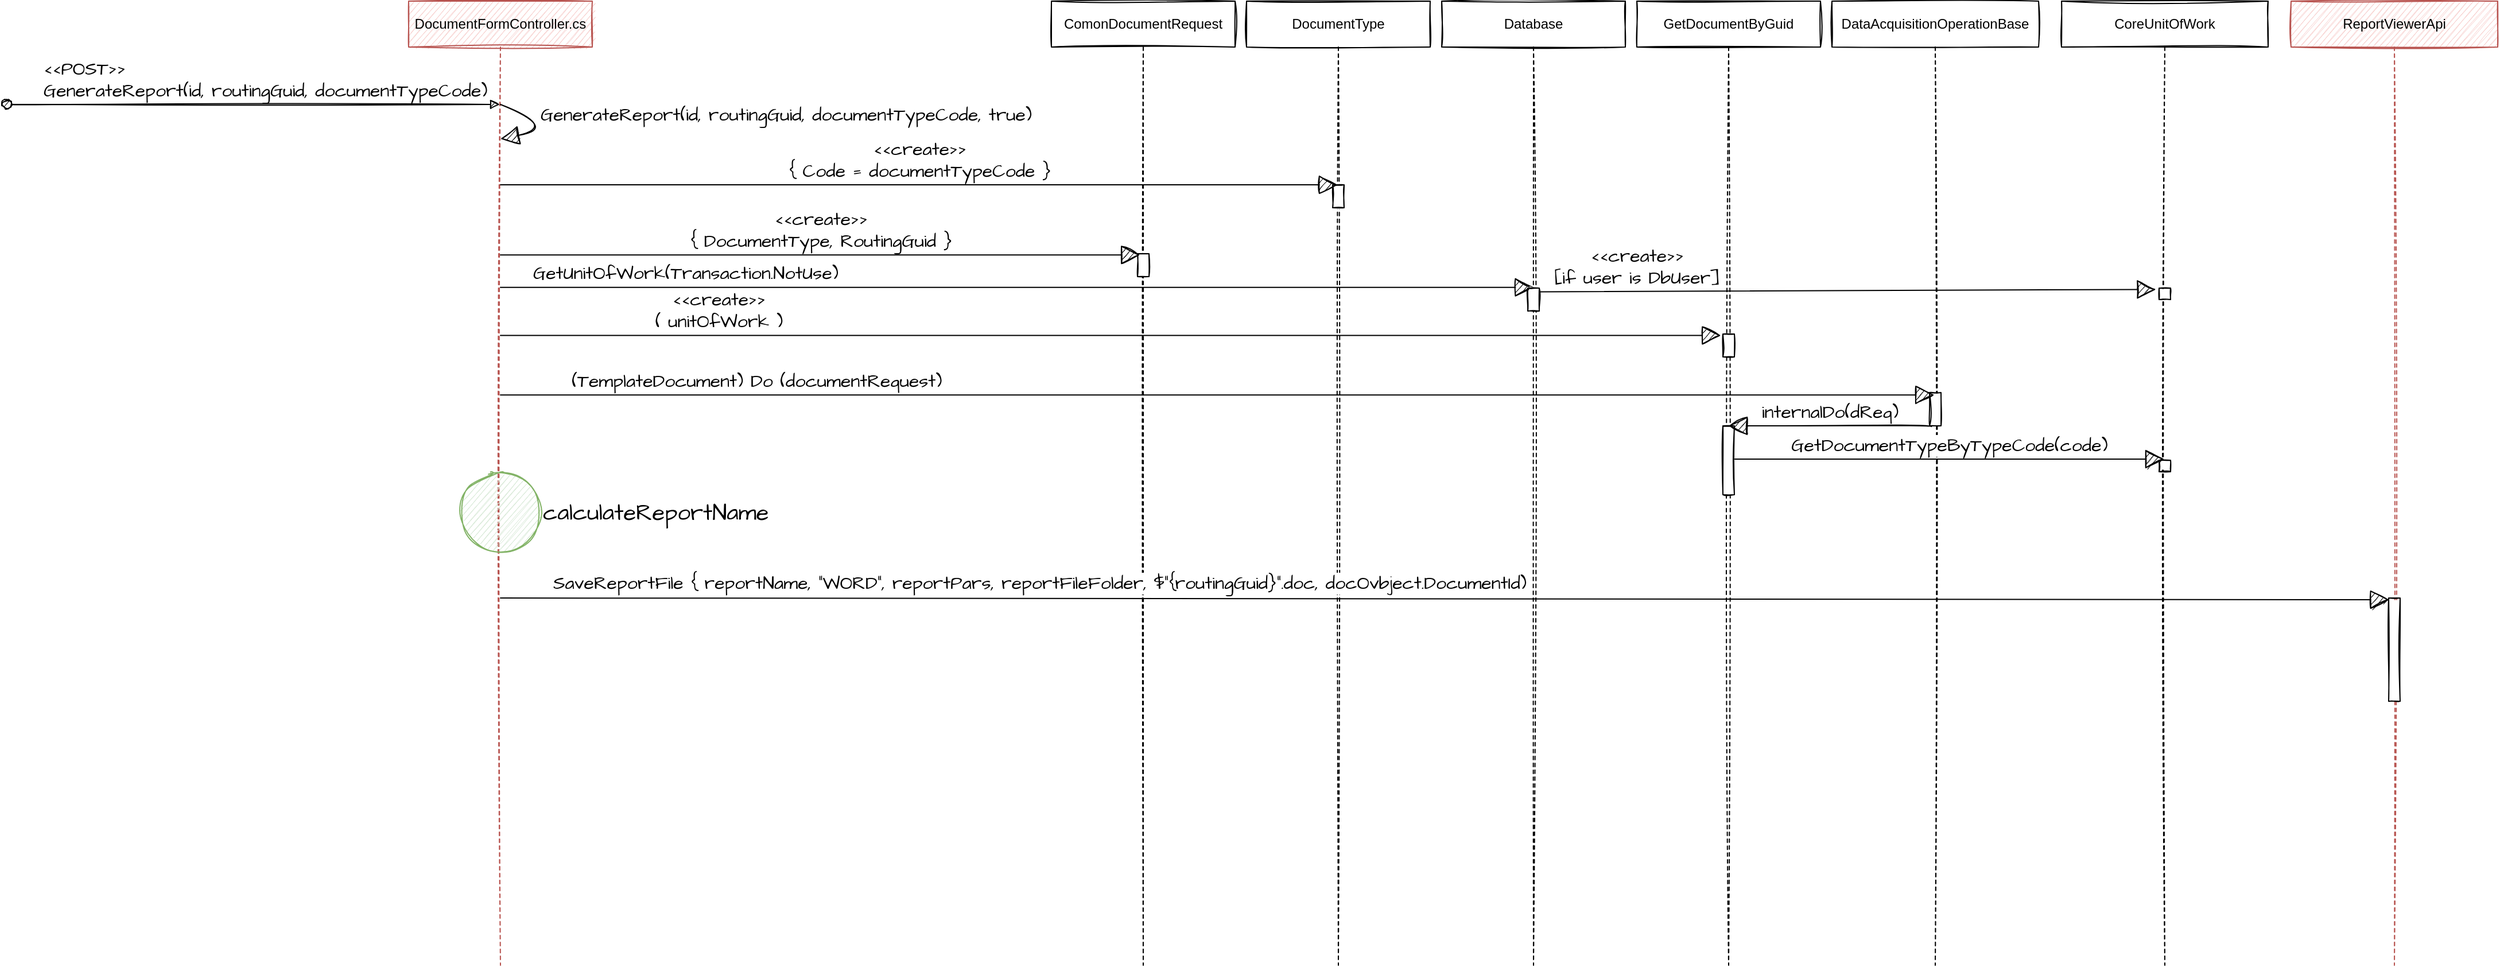 <mxfile version="20.3.0" type="github">
  <diagram id="j9tNzVP-D8R7nncAc0zW" name="Страница 1">
    <mxGraphModel dx="1301" dy="701" grid="1" gridSize="10" guides="1" tooltips="1" connect="1" arrows="1" fold="1" page="1" pageScale="1" pageWidth="827" pageHeight="1169" math="0" shadow="0">
      <root>
        <mxCell id="0" />
        <mxCell id="1" parent="0" />
        <mxCell id="KA42aVoV2NwXhPdS14lZ-2" value="DocumentFormController.cs" style="shape=umlLifeline;perimeter=lifelinePerimeter;whiteSpace=wrap;html=1;container=1;collapsible=0;recursiveResize=0;outlineConnect=0;sketch=1;fillColor=#f8cecc;strokeColor=#b85450;" vertex="1" parent="1">
          <mxGeometry x="40" y="40" width="160" height="840" as="geometry" />
        </mxCell>
        <mxCell id="KA42aVoV2NwXhPdS14lZ-3" value="&amp;lt;&amp;lt;POST&amp;gt;&amp;gt;&lt;br&gt;GenerateReport(id, routingGuid, documentTypeCode)" style="html=1;verticalAlign=bottom;startArrow=oval;startFill=1;endArrow=block;startSize=8;rounded=0;sketch=1;hachureGap=4;fontFamily=Architects Daughter;fontSource=https%3A%2F%2Ffonts.googleapis.com%2Fcss%3Ffamily%3DArchitects%2BDaughter;fontSize=16;sourcePerimeterSpacing=8;targetPerimeterSpacing=8;curved=1;align=left;labelPosition=right;verticalLabelPosition=top;" edge="1" parent="KA42aVoV2NwXhPdS14lZ-2" target="KA42aVoV2NwXhPdS14lZ-2">
          <mxGeometry x="-0.86" width="60" relative="1" as="geometry">
            <mxPoint x="-350" y="90" as="sourcePoint" />
            <mxPoint x="60" y="90" as="targetPoint" />
            <mxPoint as="offset" />
          </mxGeometry>
        </mxCell>
        <mxCell id="KA42aVoV2NwXhPdS14lZ-5" value="GenerateReport(id, routingGuid, documentTypeCode, true)" style="html=1;verticalAlign=bottom;endArrow=block;rounded=0;sketch=1;hachureGap=4;fontFamily=Architects Daughter;fontSource=https%3A%2F%2Ffonts.googleapis.com%2Fcss%3Ffamily%3DArchitects%2BDaughter;fontSize=16;startSize=14;endSize=14;sourcePerimeterSpacing=8;targetPerimeterSpacing=8;curved=1;align=left;" edge="1" parent="KA42aVoV2NwXhPdS14lZ-2" target="KA42aVoV2NwXhPdS14lZ-2">
          <mxGeometry x="0.357" y="-2" width="80" relative="1" as="geometry">
            <mxPoint x="80" y="90" as="sourcePoint" />
            <mxPoint x="120.024" y="180" as="targetPoint" />
            <Array as="points">
              <mxPoint x="130" y="110" />
              <mxPoint x="80" y="120" />
            </Array>
            <mxPoint as="offset" />
          </mxGeometry>
        </mxCell>
        <mxCell id="KA42aVoV2NwXhPdS14lZ-31" value="calculateReportName" style="ellipse;whiteSpace=wrap;html=1;sketch=1;hachureGap=4;fontFamily=Architects Daughter;fontSource=https%3A%2F%2Ffonts.googleapis.com%2Fcss%3Ffamily%3DArchitects%2BDaughter;fontSize=20;align=left;verticalAlign=middle;labelPosition=right;verticalLabelPosition=middle;fillColor=#d5e8d4;strokeColor=#82b366;" vertex="1" parent="KA42aVoV2NwXhPdS14lZ-2">
          <mxGeometry x="45" y="410" width="70" height="70" as="geometry" />
        </mxCell>
        <mxCell id="KA42aVoV2NwXhPdS14lZ-6" value="ComonDocumentRequest" style="shape=umlLifeline;perimeter=lifelinePerimeter;whiteSpace=wrap;html=1;container=1;collapsible=0;recursiveResize=0;outlineConnect=0;sketch=1;" vertex="1" parent="1">
          <mxGeometry x="600" y="40" width="160" height="840" as="geometry" />
        </mxCell>
        <mxCell id="KA42aVoV2NwXhPdS14lZ-10" value="" style="html=1;points=[];perimeter=orthogonalPerimeter;sketch=1;hachureGap=4;fontFamily=Architects Daughter;fontSource=https%3A%2F%2Ffonts.googleapis.com%2Fcss%3Ffamily%3DArchitects%2BDaughter;fontSize=20;" vertex="1" parent="KA42aVoV2NwXhPdS14lZ-6">
          <mxGeometry x="75" y="220" width="10" height="20" as="geometry" />
        </mxCell>
        <mxCell id="KA42aVoV2NwXhPdS14lZ-9" value="&amp;lt;&amp;lt;create&amp;gt;&amp;gt;&lt;br&gt;{ DocumentType, RoutingGuid }" style="html=1;verticalAlign=bottom;endArrow=block;rounded=0;sketch=1;hachureGap=4;fontFamily=Architects Daughter;fontSource=https%3A%2F%2Ffonts.googleapis.com%2Fcss%3Ffamily%3DArchitects%2BDaughter;fontSize=16;startSize=14;endSize=14;sourcePerimeterSpacing=8;targetPerimeterSpacing=8;curved=1;entryX=0.215;entryY=0.056;entryDx=0;entryDy=0;entryPerimeter=0;" edge="1" parent="1" source="KA42aVoV2NwXhPdS14lZ-2" target="KA42aVoV2NwXhPdS14lZ-10">
          <mxGeometry width="80" relative="1" as="geometry">
            <mxPoint x="120" y="260" as="sourcePoint" />
            <mxPoint x="680" y="260" as="targetPoint" />
          </mxGeometry>
        </mxCell>
        <mxCell id="KA42aVoV2NwXhPdS14lZ-11" value="GetUnitOfWork(Transaction.NotUse)" style="html=1;verticalAlign=bottom;endArrow=block;rounded=0;sketch=1;hachureGap=4;fontFamily=Architects Daughter;fontSource=https%3A%2F%2Ffonts.googleapis.com%2Fcss%3Ffamily%3DArchitects%2BDaughter;fontSize=16;startSize=14;endSize=14;sourcePerimeterSpacing=8;targetPerimeterSpacing=8;curved=1;entryX=0.533;entryY=-0.033;entryDx=0;entryDy=0;entryPerimeter=0;" edge="1" parent="1" source="KA42aVoV2NwXhPdS14lZ-2" target="KA42aVoV2NwXhPdS14lZ-16">
          <mxGeometry x="-0.644" width="80" relative="1" as="geometry">
            <mxPoint x="90.0" y="340" as="sourcePoint" />
            <mxPoint x="650" y="340" as="targetPoint" />
            <mxPoint as="offset" />
          </mxGeometry>
        </mxCell>
        <mxCell id="KA42aVoV2NwXhPdS14lZ-12" value="DocumentType" style="shape=umlLifeline;perimeter=lifelinePerimeter;whiteSpace=wrap;html=1;container=1;collapsible=0;recursiveResize=0;outlineConnect=0;sketch=1;" vertex="1" parent="1">
          <mxGeometry x="770" y="40" width="160" height="840" as="geometry" />
        </mxCell>
        <mxCell id="KA42aVoV2NwXhPdS14lZ-13" value="" style="html=1;points=[];perimeter=orthogonalPerimeter;sketch=1;hachureGap=4;fontFamily=Architects Daughter;fontSource=https%3A%2F%2Ffonts.googleapis.com%2Fcss%3Ffamily%3DArchitects%2BDaughter;fontSize=20;" vertex="1" parent="KA42aVoV2NwXhPdS14lZ-12">
          <mxGeometry x="75" y="160" width="10" height="20" as="geometry" />
        </mxCell>
        <mxCell id="KA42aVoV2NwXhPdS14lZ-14" value="&amp;lt;&amp;lt;create&amp;gt;&amp;gt;&lt;br&gt;{ Code = documentTypeCode }" style="html=1;verticalAlign=bottom;endArrow=block;rounded=0;sketch=1;hachureGap=4;fontFamily=Architects Daughter;fontSource=https%3A%2F%2Ffonts.googleapis.com%2Fcss%3Ffamily%3DArchitects%2BDaughter;fontSize=16;startSize=14;endSize=14;sourcePerimeterSpacing=8;targetPerimeterSpacing=8;curved=1;" edge="1" parent="1" source="KA42aVoV2NwXhPdS14lZ-2" target="KA42aVoV2NwXhPdS14lZ-12">
          <mxGeometry width="80" relative="1" as="geometry">
            <mxPoint x="125.0" y="200" as="sourcePoint" />
            <mxPoint x="685" y="200" as="targetPoint" />
            <Array as="points">
              <mxPoint x="310" y="200" />
            </Array>
          </mxGeometry>
        </mxCell>
        <mxCell id="KA42aVoV2NwXhPdS14lZ-15" value="Database" style="shape=umlLifeline;perimeter=lifelinePerimeter;whiteSpace=wrap;html=1;container=1;collapsible=0;recursiveResize=0;outlineConnect=0;sketch=1;" vertex="1" parent="1">
          <mxGeometry x="940" y="40" width="160" height="840" as="geometry" />
        </mxCell>
        <mxCell id="KA42aVoV2NwXhPdS14lZ-16" value="" style="html=1;points=[];perimeter=orthogonalPerimeter;sketch=1;hachureGap=4;fontFamily=Architects Daughter;fontSource=https%3A%2F%2Ffonts.googleapis.com%2Fcss%3Ffamily%3DArchitects%2BDaughter;fontSize=20;" vertex="1" parent="KA42aVoV2NwXhPdS14lZ-15">
          <mxGeometry x="75" y="250" width="10" height="20" as="geometry" />
        </mxCell>
        <mxCell id="KA42aVoV2NwXhPdS14lZ-17" value="GetDocumentByGuid" style="shape=umlLifeline;perimeter=lifelinePerimeter;whiteSpace=wrap;html=1;container=1;collapsible=0;recursiveResize=0;outlineConnect=0;sketch=1;" vertex="1" parent="1">
          <mxGeometry x="1110" y="40" width="160" height="840" as="geometry" />
        </mxCell>
        <mxCell id="KA42aVoV2NwXhPdS14lZ-18" value="" style="html=1;points=[];perimeter=orthogonalPerimeter;sketch=1;hachureGap=4;fontFamily=Architects Daughter;fontSource=https%3A%2F%2Ffonts.googleapis.com%2Fcss%3Ffamily%3DArchitects%2BDaughter;fontSize=20;" vertex="1" parent="KA42aVoV2NwXhPdS14lZ-17">
          <mxGeometry x="75" y="290" width="10" height="20" as="geometry" />
        </mxCell>
        <mxCell id="KA42aVoV2NwXhPdS14lZ-22" value="" style="html=1;points=[];perimeter=orthogonalPerimeter;sketch=1;hachureGap=4;fontFamily=Architects Daughter;fontSource=https%3A%2F%2Ffonts.googleapis.com%2Fcss%3Ffamily%3DArchitects%2BDaughter;fontSize=20;" vertex="1" parent="KA42aVoV2NwXhPdS14lZ-17">
          <mxGeometry x="75" y="370" width="10" height="60" as="geometry" />
        </mxCell>
        <mxCell id="KA42aVoV2NwXhPdS14lZ-19" value="&amp;lt;&amp;lt;create&amp;gt;&amp;gt;&lt;br&gt;( unitOfWork )" style="html=1;verticalAlign=bottom;endArrow=block;rounded=0;sketch=1;hachureGap=4;fontFamily=Architects Daughter;fontSource=https%3A%2F%2Ffonts.googleapis.com%2Fcss%3Ffamily%3DArchitects%2BDaughter;fontSize=16;startSize=14;endSize=14;sourcePerimeterSpacing=8;targetPerimeterSpacing=8;curved=1;entryX=-0.178;entryY=0.064;entryDx=0;entryDy=0;entryPerimeter=0;" edge="1" parent="1" source="KA42aVoV2NwXhPdS14lZ-2" target="KA42aVoV2NwXhPdS14lZ-18">
          <mxGeometry x="-0.643" width="80" relative="1" as="geometry">
            <mxPoint x="129.667" y="360.0" as="sourcePoint" />
            <mxPoint x="1030.33" y="360.0" as="targetPoint" />
            <mxPoint as="offset" />
          </mxGeometry>
        </mxCell>
        <mxCell id="KA42aVoV2NwXhPdS14lZ-20" value="DataAcquisitionOperationBase" style="shape=umlLifeline;perimeter=lifelinePerimeter;whiteSpace=wrap;html=1;container=1;collapsible=0;recursiveResize=0;outlineConnect=0;sketch=1;" vertex="1" parent="1">
          <mxGeometry x="1280" y="40" width="180" height="840" as="geometry" />
        </mxCell>
        <mxCell id="KA42aVoV2NwXhPdS14lZ-21" value="" style="html=1;points=[];perimeter=orthogonalPerimeter;sketch=1;hachureGap=4;fontFamily=Architects Daughter;fontSource=https%3A%2F%2Ffonts.googleapis.com%2Fcss%3Ffamily%3DArchitects%2BDaughter;fontSize=20;" vertex="1" parent="KA42aVoV2NwXhPdS14lZ-20">
          <mxGeometry x="85" y="341" width="10" height="29" as="geometry" />
        </mxCell>
        <mxCell id="KA42aVoV2NwXhPdS14lZ-23" value="(TemplateDocument) Do (documentRequest)" style="html=1;verticalAlign=bottom;endArrow=block;rounded=0;sketch=1;hachureGap=4;fontFamily=Architects Daughter;fontSource=https%3A%2F%2Ffonts.googleapis.com%2Fcss%3Ffamily%3DArchitects%2BDaughter;fontSize=16;startSize=14;endSize=14;sourcePerimeterSpacing=8;targetPerimeterSpacing=8;curved=1;entryX=0.415;entryY=0.073;entryDx=0;entryDy=0;entryPerimeter=0;" edge="1" parent="1" source="KA42aVoV2NwXhPdS14lZ-2" target="KA42aVoV2NwXhPdS14lZ-21">
          <mxGeometry x="-0.643" width="80" relative="1" as="geometry">
            <mxPoint x="120.0" y="380" as="sourcePoint" />
            <mxPoint x="1183.41" y="380" as="targetPoint" />
            <mxPoint as="offset" />
          </mxGeometry>
        </mxCell>
        <mxCell id="KA42aVoV2NwXhPdS14lZ-25" value="internalDo(dReq)" style="html=1;verticalAlign=bottom;endArrow=block;rounded=0;sketch=1;hachureGap=4;fontFamily=Architects Daughter;fontSource=https%3A%2F%2Ffonts.googleapis.com%2Fcss%3Ffamily%3DArchitects%2BDaughter;fontSize=16;startSize=14;endSize=14;sourcePerimeterSpacing=8;targetPerimeterSpacing=8;curved=1;exitX=0.167;exitY=1.02;exitDx=0;exitDy=0;exitPerimeter=0;entryX=0.5;entryY=0;entryDx=0;entryDy=0;entryPerimeter=0;" edge="1" parent="1" source="KA42aVoV2NwXhPdS14lZ-21" target="KA42aVoV2NwXhPdS14lZ-22">
          <mxGeometry width="80" relative="1" as="geometry">
            <mxPoint x="1150" y="450" as="sourcePoint" />
            <mxPoint x="1230" y="450" as="targetPoint" />
          </mxGeometry>
        </mxCell>
        <mxCell id="KA42aVoV2NwXhPdS14lZ-26" value="CoreUnitOfWork" style="shape=umlLifeline;perimeter=lifelinePerimeter;whiteSpace=wrap;html=1;container=1;collapsible=0;recursiveResize=0;outlineConnect=0;sketch=1;" vertex="1" parent="1">
          <mxGeometry x="1480" y="40" width="180" height="840" as="geometry" />
        </mxCell>
        <mxCell id="KA42aVoV2NwXhPdS14lZ-27" value="" style="html=1;points=[];perimeter=orthogonalPerimeter;sketch=1;hachureGap=4;fontFamily=Architects Daughter;fontSource=https%3A%2F%2Ffonts.googleapis.com%2Fcss%3Ffamily%3DArchitects%2BDaughter;fontSize=20;" vertex="1" parent="KA42aVoV2NwXhPdS14lZ-26">
          <mxGeometry x="85" y="250" width="10" height="10" as="geometry" />
        </mxCell>
        <mxCell id="KA42aVoV2NwXhPdS14lZ-30" value="" style="html=1;points=[];perimeter=orthogonalPerimeter;sketch=1;hachureGap=4;fontFamily=Architects Daughter;fontSource=https%3A%2F%2Ffonts.googleapis.com%2Fcss%3Ffamily%3DArchitects%2BDaughter;fontSize=20;" vertex="1" parent="KA42aVoV2NwXhPdS14lZ-26">
          <mxGeometry x="85" y="400" width="10" height="10" as="geometry" />
        </mxCell>
        <mxCell id="KA42aVoV2NwXhPdS14lZ-28" value="&amp;lt;&amp;lt;create&amp;gt;&amp;gt;&lt;br&gt;[if user is DbUser]" style="html=1;verticalAlign=bottom;endArrow=block;rounded=0;sketch=1;hachureGap=4;fontFamily=Architects Daughter;fontSource=https%3A%2F%2Ffonts.googleapis.com%2Fcss%3Ffamily%3DArchitects%2BDaughter;fontSize=16;startSize=14;endSize=14;sourcePerimeterSpacing=8;targetPerimeterSpacing=8;curved=1;exitX=1.024;exitY=0.163;exitDx=0;exitDy=0;exitPerimeter=0;entryX=-0.275;entryY=0.113;entryDx=0;entryDy=0;entryPerimeter=0;" edge="1" parent="1" source="KA42aVoV2NwXhPdS14lZ-16" target="KA42aVoV2NwXhPdS14lZ-27">
          <mxGeometry x="-0.684" width="80" relative="1" as="geometry">
            <mxPoint x="1270" y="80" as="sourcePoint" />
            <mxPoint x="1350" y="80" as="targetPoint" />
            <mxPoint as="offset" />
          </mxGeometry>
        </mxCell>
        <mxCell id="KA42aVoV2NwXhPdS14lZ-29" value="GetDocumentTypeByTypeCode(code)" style="html=1;verticalAlign=bottom;endArrow=block;rounded=0;sketch=1;hachureGap=4;fontFamily=Architects Daughter;fontSource=https%3A%2F%2Ffonts.googleapis.com%2Fcss%3Ffamily%3DArchitects%2BDaughter;fontSize=16;startSize=14;endSize=14;sourcePerimeterSpacing=8;targetPerimeterSpacing=8;curved=1;exitX=1.048;exitY=0.483;exitDx=0;exitDy=0;exitPerimeter=0;" edge="1" parent="1" source="KA42aVoV2NwXhPdS14lZ-22" target="KA42aVoV2NwXhPdS14lZ-26">
          <mxGeometry width="80" relative="1" as="geometry">
            <mxPoint x="1360" y="280" as="sourcePoint" />
            <mxPoint x="1440" y="280" as="targetPoint" />
          </mxGeometry>
        </mxCell>
        <mxCell id="KA42aVoV2NwXhPdS14lZ-32" value="ReportViewerApi" style="shape=umlLifeline;perimeter=lifelinePerimeter;whiteSpace=wrap;html=1;container=1;collapsible=0;recursiveResize=0;outlineConnect=0;sketch=1;fillColor=#f8cecc;strokeColor=#b85450;" vertex="1" parent="1">
          <mxGeometry x="1680" y="40" width="180" height="840" as="geometry" />
        </mxCell>
        <mxCell id="KA42aVoV2NwXhPdS14lZ-33" value="" style="html=1;points=[];perimeter=orthogonalPerimeter;sketch=1;hachureGap=4;fontFamily=Architects Daughter;fontSource=https%3A%2F%2Ffonts.googleapis.com%2Fcss%3Ffamily%3DArchitects%2BDaughter;fontSize=20;" vertex="1" parent="KA42aVoV2NwXhPdS14lZ-32">
          <mxGeometry x="85" y="520" width="10" height="90" as="geometry" />
        </mxCell>
        <mxCell id="KA42aVoV2NwXhPdS14lZ-35" value="SaveReportFile { reportName, &quot;WORD&quot;, reportPars, reportFileFolder, $&quot;{routingGuid}&quot;.doc, docOvbject.DocumentId)" style="html=1;verticalAlign=bottom;endArrow=block;rounded=0;sketch=1;hachureGap=4;fontFamily=Architects Daughter;fontSource=https%3A%2F%2Ffonts.googleapis.com%2Fcss%3Ffamily%3DArchitects%2BDaughter;fontSize=16;startSize=14;endSize=14;sourcePerimeterSpacing=8;targetPerimeterSpacing=8;curved=1;entryX=0.041;entryY=0.017;entryDx=0;entryDy=0;entryPerimeter=0;align=left;spacing=5;" edge="1" parent="1" source="KA42aVoV2NwXhPdS14lZ-2" target="KA42aVoV2NwXhPdS14lZ-33">
          <mxGeometry x="-0.951" y="-2" width="80" relative="1" as="geometry">
            <mxPoint x="119.63" y="383.117" as="sourcePoint" />
            <mxPoint x="1369.15" y="383.117" as="targetPoint" />
            <mxPoint as="offset" />
            <Array as="points">
              <mxPoint x="410" y="560" />
            </Array>
          </mxGeometry>
        </mxCell>
      </root>
    </mxGraphModel>
  </diagram>
</mxfile>
